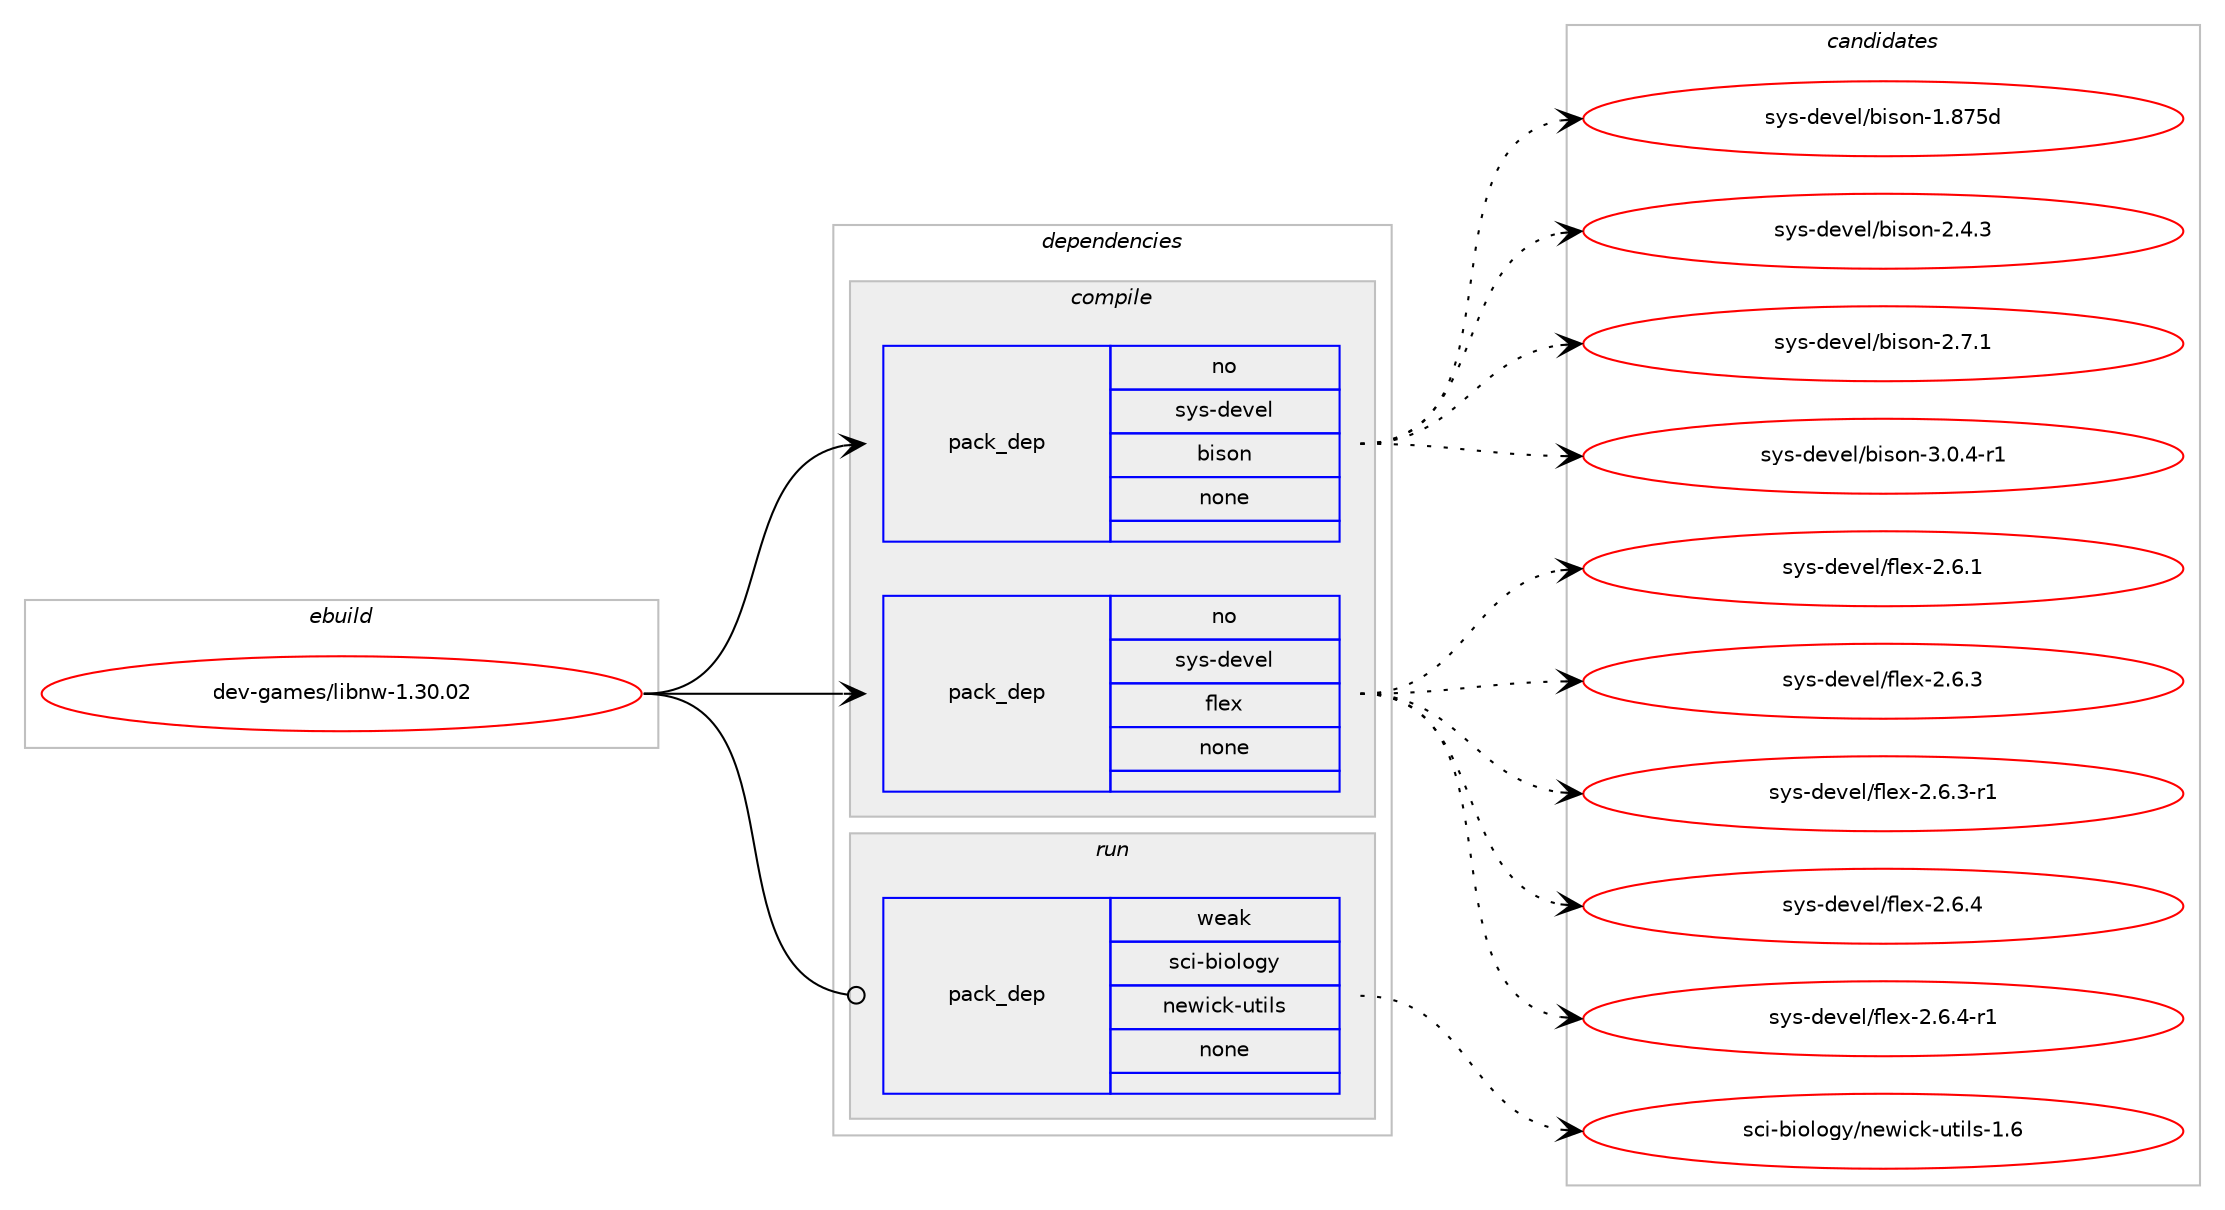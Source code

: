 digraph prolog {

# *************
# Graph options
# *************

newrank=true;
concentrate=true;
compound=true;
graph [rankdir=LR,fontname=Helvetica,fontsize=10,ranksep=1.5];#, ranksep=2.5, nodesep=0.2];
edge  [arrowhead=vee];
node  [fontname=Helvetica,fontsize=10];

# **********
# The ebuild
# **********

subgraph cluster_leftcol {
color=gray;
rank=same;
label=<<i>ebuild</i>>;
id [label="dev-games/libnw-1.30.02", color=red, width=4, href="../dev-games/libnw-1.30.02.svg"];
}

# ****************
# The dependencies
# ****************

subgraph cluster_midcol {
color=gray;
label=<<i>dependencies</i>>;
subgraph cluster_compile {
fillcolor="#eeeeee";
style=filled;
label=<<i>compile</i>>;
subgraph pack53757 {
dependency73049 [label=<<TABLE BORDER="0" CELLBORDER="1" CELLSPACING="0" CELLPADDING="4" WIDTH="220"><TR><TD ROWSPAN="6" CELLPADDING="30">pack_dep</TD></TR><TR><TD WIDTH="110">no</TD></TR><TR><TD>sys-devel</TD></TR><TR><TD>bison</TD></TR><TR><TD>none</TD></TR><TR><TD></TD></TR></TABLE>>, shape=none, color=blue];
}
id:e -> dependency73049:w [weight=20,style="solid",arrowhead="vee"];
subgraph pack53758 {
dependency73050 [label=<<TABLE BORDER="0" CELLBORDER="1" CELLSPACING="0" CELLPADDING="4" WIDTH="220"><TR><TD ROWSPAN="6" CELLPADDING="30">pack_dep</TD></TR><TR><TD WIDTH="110">no</TD></TR><TR><TD>sys-devel</TD></TR><TR><TD>flex</TD></TR><TR><TD>none</TD></TR><TR><TD></TD></TR></TABLE>>, shape=none, color=blue];
}
id:e -> dependency73050:w [weight=20,style="solid",arrowhead="vee"];
}
subgraph cluster_compileandrun {
fillcolor="#eeeeee";
style=filled;
label=<<i>compile and run</i>>;
}
subgraph cluster_run {
fillcolor="#eeeeee";
style=filled;
label=<<i>run</i>>;
subgraph pack53759 {
dependency73051 [label=<<TABLE BORDER="0" CELLBORDER="1" CELLSPACING="0" CELLPADDING="4" WIDTH="220"><TR><TD ROWSPAN="6" CELLPADDING="30">pack_dep</TD></TR><TR><TD WIDTH="110">weak</TD></TR><TR><TD>sci-biology</TD></TR><TR><TD>newick-utils</TD></TR><TR><TD>none</TD></TR><TR><TD></TD></TR></TABLE>>, shape=none, color=blue];
}
id:e -> dependency73051:w [weight=20,style="solid",arrowhead="odot"];
}
}

# **************
# The candidates
# **************

subgraph cluster_choices {
rank=same;
color=gray;
label=<<i>candidates</i>>;

subgraph choice53757 {
color=black;
nodesep=1;
choice115121115451001011181011084798105115111110454946565553100 [label="sys-devel/bison-1.875d", color=red, width=4,href="../sys-devel/bison-1.875d.svg"];
choice115121115451001011181011084798105115111110455046524651 [label="sys-devel/bison-2.4.3", color=red, width=4,href="../sys-devel/bison-2.4.3.svg"];
choice115121115451001011181011084798105115111110455046554649 [label="sys-devel/bison-2.7.1", color=red, width=4,href="../sys-devel/bison-2.7.1.svg"];
choice1151211154510010111810110847981051151111104551464846524511449 [label="sys-devel/bison-3.0.4-r1", color=red, width=4,href="../sys-devel/bison-3.0.4-r1.svg"];
dependency73049:e -> choice115121115451001011181011084798105115111110454946565553100:w [style=dotted,weight="100"];
dependency73049:e -> choice115121115451001011181011084798105115111110455046524651:w [style=dotted,weight="100"];
dependency73049:e -> choice115121115451001011181011084798105115111110455046554649:w [style=dotted,weight="100"];
dependency73049:e -> choice1151211154510010111810110847981051151111104551464846524511449:w [style=dotted,weight="100"];
}
subgraph choice53758 {
color=black;
nodesep=1;
choice1151211154510010111810110847102108101120455046544649 [label="sys-devel/flex-2.6.1", color=red, width=4,href="../sys-devel/flex-2.6.1.svg"];
choice1151211154510010111810110847102108101120455046544651 [label="sys-devel/flex-2.6.3", color=red, width=4,href="../sys-devel/flex-2.6.3.svg"];
choice11512111545100101118101108471021081011204550465446514511449 [label="sys-devel/flex-2.6.3-r1", color=red, width=4,href="../sys-devel/flex-2.6.3-r1.svg"];
choice1151211154510010111810110847102108101120455046544652 [label="sys-devel/flex-2.6.4", color=red, width=4,href="../sys-devel/flex-2.6.4.svg"];
choice11512111545100101118101108471021081011204550465446524511449 [label="sys-devel/flex-2.6.4-r1", color=red, width=4,href="../sys-devel/flex-2.6.4-r1.svg"];
dependency73050:e -> choice1151211154510010111810110847102108101120455046544649:w [style=dotted,weight="100"];
dependency73050:e -> choice1151211154510010111810110847102108101120455046544651:w [style=dotted,weight="100"];
dependency73050:e -> choice11512111545100101118101108471021081011204550465446514511449:w [style=dotted,weight="100"];
dependency73050:e -> choice1151211154510010111810110847102108101120455046544652:w [style=dotted,weight="100"];
dependency73050:e -> choice11512111545100101118101108471021081011204550465446524511449:w [style=dotted,weight="100"];
}
subgraph choice53759 {
color=black;
nodesep=1;
choice11599105459810511110811110312147110101119105991074511711610510811545494654 [label="sci-biology/newick-utils-1.6", color=red, width=4,href="../sci-biology/newick-utils-1.6.svg"];
dependency73051:e -> choice11599105459810511110811110312147110101119105991074511711610510811545494654:w [style=dotted,weight="100"];
}
}

}
